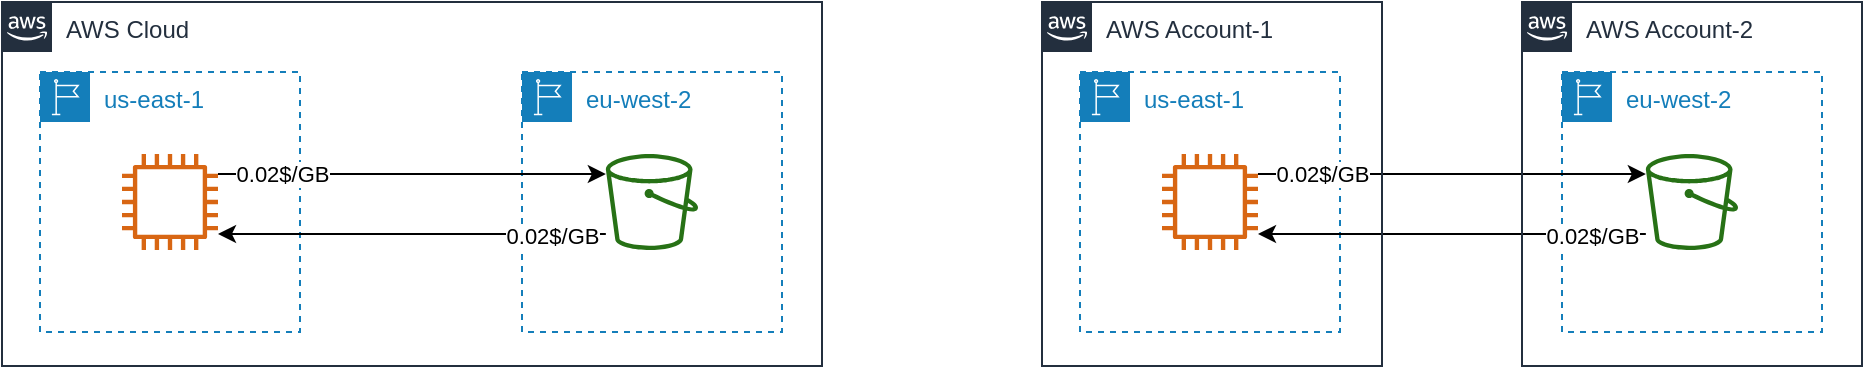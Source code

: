 <mxfile version="16.4.0" type="device"><diagram id="XlI2ODQdno818L0iWboy" name="第 1 页"><mxGraphModel dx="906" dy="680" grid="1" gridSize="10" guides="1" tooltips="1" connect="1" arrows="1" fold="1" page="1" pageScale="1" pageWidth="827" pageHeight="1169" math="0" shadow="0"><root><mxCell id="0"/><mxCell id="1" parent="0"/><mxCell id="9YchbKCF8BwMWF5NLbDD-4" value="eu-west-2" style="points=[[0,0],[0.25,0],[0.5,0],[0.75,0],[1,0],[1,0.25],[1,0.5],[1,0.75],[1,1],[0.75,1],[0.5,1],[0.25,1],[0,1],[0,0.75],[0,0.5],[0,0.25]];outlineConnect=0;gradientColor=none;html=1;whiteSpace=wrap;fontSize=12;fontStyle=0;shape=mxgraph.aws4.group;grIcon=mxgraph.aws4.group_region;strokeColor=#147EBA;fillColor=none;verticalAlign=top;align=left;spacingLeft=30;fontColor=#147EBA;dashed=1;" parent="1" vertex="1"><mxGeometry x="300" y="169" width="130" height="130" as="geometry"/></mxCell><mxCell id="9YchbKCF8BwMWF5NLbDD-3" value="us-east-1" style="points=[[0,0],[0.25,0],[0.5,0],[0.75,0],[1,0],[1,0.25],[1,0.5],[1,0.75],[1,1],[0.75,1],[0.5,1],[0.25,1],[0,1],[0,0.75],[0,0.5],[0,0.25]];outlineConnect=0;gradientColor=none;html=1;whiteSpace=wrap;fontSize=12;fontStyle=0;shape=mxgraph.aws4.group;grIcon=mxgraph.aws4.group_region;strokeColor=#147EBA;fillColor=none;verticalAlign=top;align=left;spacingLeft=30;fontColor=#147EBA;dashed=1;" parent="1" vertex="1"><mxGeometry x="59" y="169" width="130" height="130" as="geometry"/></mxCell><mxCell id="9YchbKCF8BwMWF5NLbDD-5" style="edgeStyle=orthogonalEdgeStyle;rounded=0;orthogonalLoop=1;jettySize=auto;html=1;" parent="1" source="9YchbKCF8BwMWF5NLbDD-1" target="9YchbKCF8BwMWF5NLbDD-2" edge="1"><mxGeometry relative="1" as="geometry"><Array as="points"><mxPoint x="245" y="220"/><mxPoint x="245" y="220"/></Array></mxGeometry></mxCell><mxCell id="9YchbKCF8BwMWF5NLbDD-7" value="0.02$/GB" style="edgeLabel;html=1;align=center;verticalAlign=middle;resizable=0;points=[];" parent="9YchbKCF8BwMWF5NLbDD-5" vertex="1" connectable="0"><mxGeometry x="-0.742" relative="1" as="geometry"><mxPoint x="7" as="offset"/></mxGeometry></mxCell><mxCell id="9YchbKCF8BwMWF5NLbDD-1" value="" style="outlineConnect=0;fontColor=#232F3E;gradientColor=none;fillColor=#D86613;strokeColor=none;dashed=0;verticalLabelPosition=bottom;verticalAlign=top;align=center;html=1;fontSize=12;fontStyle=0;aspect=fixed;pointerEvents=1;shape=mxgraph.aws4.instance2;" parent="1" vertex="1"><mxGeometry x="100" y="210" width="48" height="48" as="geometry"/></mxCell><mxCell id="9YchbKCF8BwMWF5NLbDD-8" style="edgeStyle=orthogonalEdgeStyle;rounded=0;orthogonalLoop=1;jettySize=auto;html=1;" parent="1" source="9YchbKCF8BwMWF5NLbDD-2" target="9YchbKCF8BwMWF5NLbDD-1" edge="1"><mxGeometry relative="1" as="geometry"><Array as="points"><mxPoint x="270" y="250"/><mxPoint x="270" y="250"/></Array></mxGeometry></mxCell><mxCell id="9YchbKCF8BwMWF5NLbDD-9" value="0.02$/GB" style="edgeLabel;html=1;align=center;verticalAlign=middle;resizable=0;points=[];" parent="9YchbKCF8BwMWF5NLbDD-8" vertex="1" connectable="0"><mxGeometry x="-0.722" y="1" relative="1" as="geometry"><mxPoint as="offset"/></mxGeometry></mxCell><mxCell id="9YchbKCF8BwMWF5NLbDD-2" value="" style="outlineConnect=0;fontColor=#232F3E;gradientColor=none;fillColor=#277116;strokeColor=none;dashed=0;verticalLabelPosition=bottom;verticalAlign=top;align=center;html=1;fontSize=12;fontStyle=0;aspect=fixed;pointerEvents=1;shape=mxgraph.aws4.bucket;" parent="1" vertex="1"><mxGeometry x="341.92" y="210" width="46.15" height="48" as="geometry"/></mxCell><mxCell id="9YchbKCF8BwMWF5NLbDD-10" value="AWS Cloud" style="points=[[0,0],[0.25,0],[0.5,0],[0.75,0],[1,0],[1,0.25],[1,0.5],[1,0.75],[1,1],[0.75,1],[0.5,1],[0.25,1],[0,1],[0,0.75],[0,0.5],[0,0.25]];outlineConnect=0;gradientColor=none;html=1;whiteSpace=wrap;fontSize=12;fontStyle=0;shape=mxgraph.aws4.group;grIcon=mxgraph.aws4.group_aws_cloud_alt;strokeColor=#232F3E;fillColor=none;verticalAlign=top;align=left;spacingLeft=30;fontColor=#232F3E;dashed=0;" parent="1" vertex="1"><mxGeometry x="40" y="134" width="410" height="182" as="geometry"/></mxCell><mxCell id="9YchbKCF8BwMWF5NLbDD-11" value="eu-west-2" style="points=[[0,0],[0.25,0],[0.5,0],[0.75,0],[1,0],[1,0.25],[1,0.5],[1,0.75],[1,1],[0.75,1],[0.5,1],[0.25,1],[0,1],[0,0.75],[0,0.5],[0,0.25]];outlineConnect=0;gradientColor=none;html=1;whiteSpace=wrap;fontSize=12;fontStyle=0;shape=mxgraph.aws4.group;grIcon=mxgraph.aws4.group_region;strokeColor=#147EBA;fillColor=none;verticalAlign=top;align=left;spacingLeft=30;fontColor=#147EBA;dashed=1;" parent="1" vertex="1"><mxGeometry x="820" y="169" width="130" height="130" as="geometry"/></mxCell><mxCell id="9YchbKCF8BwMWF5NLbDD-12" value="us-east-1" style="points=[[0,0],[0.25,0],[0.5,0],[0.75,0],[1,0],[1,0.25],[1,0.5],[1,0.75],[1,1],[0.75,1],[0.5,1],[0.25,1],[0,1],[0,0.75],[0,0.5],[0,0.25]];outlineConnect=0;gradientColor=none;html=1;whiteSpace=wrap;fontSize=12;fontStyle=0;shape=mxgraph.aws4.group;grIcon=mxgraph.aws4.group_region;strokeColor=#147EBA;fillColor=none;verticalAlign=top;align=left;spacingLeft=30;fontColor=#147EBA;dashed=1;" parent="1" vertex="1"><mxGeometry x="579" y="169" width="130" height="130" as="geometry"/></mxCell><mxCell id="9YchbKCF8BwMWF5NLbDD-13" style="edgeStyle=orthogonalEdgeStyle;rounded=0;orthogonalLoop=1;jettySize=auto;html=1;" parent="1" source="9YchbKCF8BwMWF5NLbDD-15" target="9YchbKCF8BwMWF5NLbDD-18" edge="1"><mxGeometry relative="1" as="geometry"><Array as="points"><mxPoint x="765" y="220"/><mxPoint x="765" y="220"/></Array></mxGeometry></mxCell><mxCell id="9YchbKCF8BwMWF5NLbDD-14" value="0.02$/GB" style="edgeLabel;html=1;align=center;verticalAlign=middle;resizable=0;points=[];" parent="9YchbKCF8BwMWF5NLbDD-13" vertex="1" connectable="0"><mxGeometry x="-0.742" relative="1" as="geometry"><mxPoint x="7" as="offset"/></mxGeometry></mxCell><mxCell id="9YchbKCF8BwMWF5NLbDD-15" value="" style="outlineConnect=0;fontColor=#232F3E;gradientColor=none;fillColor=#D86613;strokeColor=none;dashed=0;verticalLabelPosition=bottom;verticalAlign=top;align=center;html=1;fontSize=12;fontStyle=0;aspect=fixed;pointerEvents=1;shape=mxgraph.aws4.instance2;" parent="1" vertex="1"><mxGeometry x="620" y="210" width="48" height="48" as="geometry"/></mxCell><mxCell id="9YchbKCF8BwMWF5NLbDD-16" style="edgeStyle=orthogonalEdgeStyle;rounded=0;orthogonalLoop=1;jettySize=auto;html=1;" parent="1" source="9YchbKCF8BwMWF5NLbDD-18" target="9YchbKCF8BwMWF5NLbDD-15" edge="1"><mxGeometry relative="1" as="geometry"><Array as="points"><mxPoint x="790" y="250"/><mxPoint x="790" y="250"/></Array></mxGeometry></mxCell><mxCell id="9YchbKCF8BwMWF5NLbDD-17" value="0.02$/GB" style="edgeLabel;html=1;align=center;verticalAlign=middle;resizable=0;points=[];" parent="9YchbKCF8BwMWF5NLbDD-16" vertex="1" connectable="0"><mxGeometry x="-0.722" y="1" relative="1" as="geometry"><mxPoint as="offset"/></mxGeometry></mxCell><mxCell id="9YchbKCF8BwMWF5NLbDD-18" value="" style="outlineConnect=0;fontColor=#232F3E;gradientColor=none;fillColor=#277116;strokeColor=none;dashed=0;verticalLabelPosition=bottom;verticalAlign=top;align=center;html=1;fontSize=12;fontStyle=0;aspect=fixed;pointerEvents=1;shape=mxgraph.aws4.bucket;" parent="1" vertex="1"><mxGeometry x="861.92" y="210" width="46.15" height="48" as="geometry"/></mxCell><mxCell id="9YchbKCF8BwMWF5NLbDD-19" value="AWS Account-1" style="points=[[0,0],[0.25,0],[0.5,0],[0.75,0],[1,0],[1,0.25],[1,0.5],[1,0.75],[1,1],[0.75,1],[0.5,1],[0.25,1],[0,1],[0,0.75],[0,0.5],[0,0.25]];outlineConnect=0;gradientColor=none;html=1;whiteSpace=wrap;fontSize=12;fontStyle=0;shape=mxgraph.aws4.group;grIcon=mxgraph.aws4.group_aws_cloud_alt;strokeColor=#232F3E;fillColor=none;verticalAlign=top;align=left;spacingLeft=30;fontColor=#232F3E;dashed=0;" parent="1" vertex="1"><mxGeometry x="560" y="134" width="170" height="182" as="geometry"/></mxCell><mxCell id="9YchbKCF8BwMWF5NLbDD-20" value="AWS Account-2" style="points=[[0,0],[0.25,0],[0.5,0],[0.75,0],[1,0],[1,0.25],[1,0.5],[1,0.75],[1,1],[0.75,1],[0.5,1],[0.25,1],[0,1],[0,0.75],[0,0.5],[0,0.25]];outlineConnect=0;gradientColor=none;html=1;whiteSpace=wrap;fontSize=12;fontStyle=0;shape=mxgraph.aws4.group;grIcon=mxgraph.aws4.group_aws_cloud_alt;strokeColor=#232F3E;fillColor=none;verticalAlign=top;align=left;spacingLeft=30;fontColor=#232F3E;dashed=0;" parent="1" vertex="1"><mxGeometry x="800" y="134" width="170" height="182" as="geometry"/></mxCell></root></mxGraphModel></diagram></mxfile>